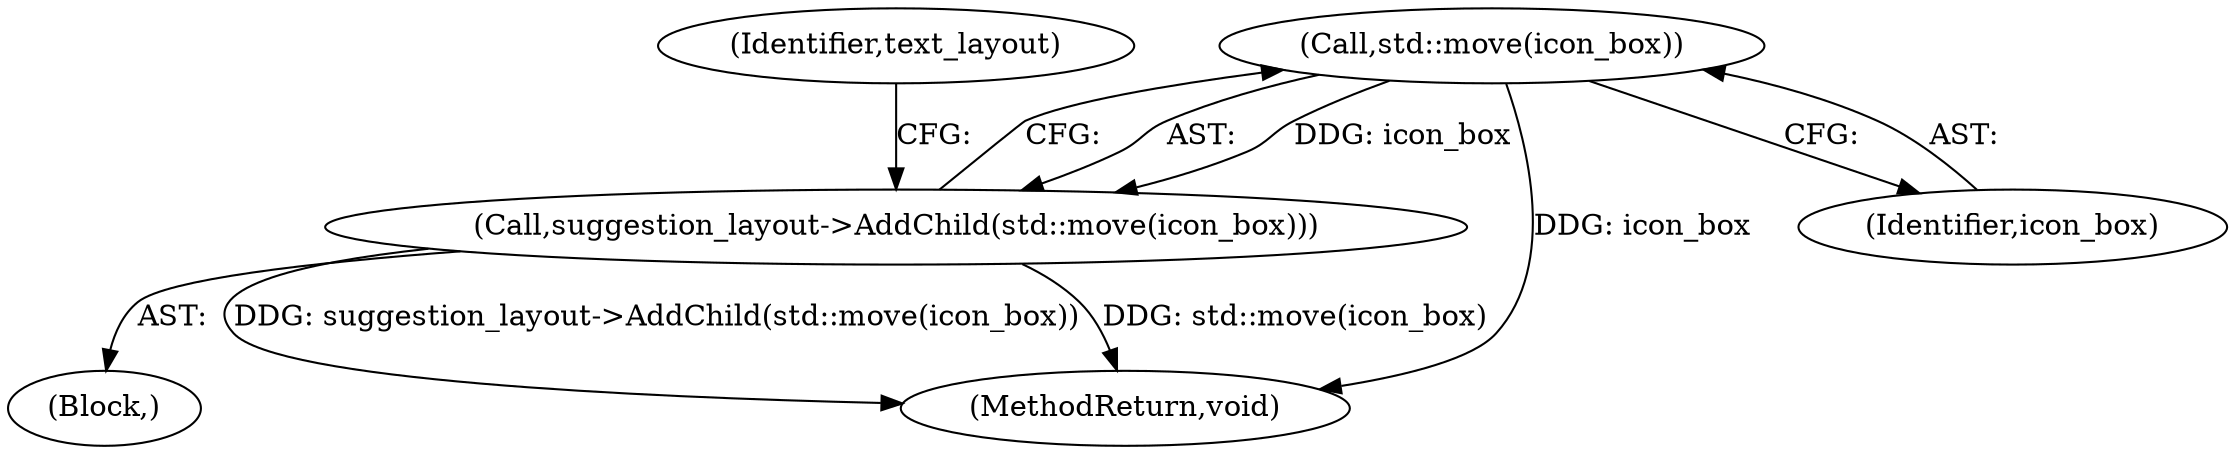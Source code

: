 digraph "0_Chrome_a79e1bbb765af34d446e42d34cd00a312b381113@API" {
"1000246" [label="(Call,std::move(icon_box))"];
"1000245" [label="(Call,suggestion_layout->AddChild(std::move(icon_box)))"];
"1000250" [label="(Identifier,text_layout)"];
"1000247" [label="(Identifier,icon_box)"];
"1000246" [label="(Call,std::move(icon_box))"];
"1000105" [label="(Block,)"];
"1000332" [label="(MethodReturn,void)"];
"1000245" [label="(Call,suggestion_layout->AddChild(std::move(icon_box)))"];
"1000246" -> "1000245"  [label="AST: "];
"1000246" -> "1000247"  [label="CFG: "];
"1000247" -> "1000246"  [label="AST: "];
"1000245" -> "1000246"  [label="CFG: "];
"1000246" -> "1000332"  [label="DDG: icon_box"];
"1000246" -> "1000245"  [label="DDG: icon_box"];
"1000245" -> "1000105"  [label="AST: "];
"1000250" -> "1000245"  [label="CFG: "];
"1000245" -> "1000332"  [label="DDG: suggestion_layout->AddChild(std::move(icon_box))"];
"1000245" -> "1000332"  [label="DDG: std::move(icon_box)"];
}
